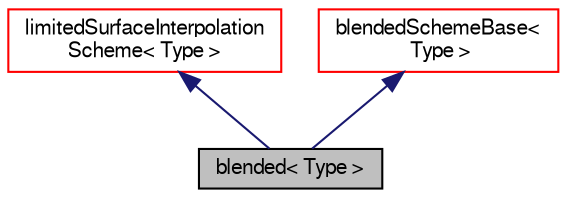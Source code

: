 digraph "blended&lt; Type &gt;"
{
  bgcolor="transparent";
  edge [fontname="FreeSans",fontsize="10",labelfontname="FreeSans",labelfontsize="10"];
  node [fontname="FreeSans",fontsize="10",shape=record];
  Node0 [label="blended\< Type \>",height=0.2,width=0.4,color="black", fillcolor="grey75", style="filled", fontcolor="black"];
  Node1 -> Node0 [dir="back",color="midnightblue",fontsize="10",style="solid",fontname="FreeSans"];
  Node1 [label="limitedSurfaceInterpolation\lScheme\< Type \>",height=0.2,width=0.4,color="red",URL="$a23038.html",tooltip="Abstract base class for limited surface interpolation schemes. "];
  Node4 -> Node0 [dir="back",color="midnightblue",fontsize="10",style="solid",fontname="FreeSans"];
  Node4 [label="blendedSchemeBase\<\l Type \>",height=0.2,width=0.4,color="red",URL="$a22962.html",tooltip="Base class for blended schemes to provide access to the blending factor surface field. "];
}

